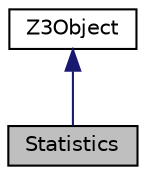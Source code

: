 digraph "Statistics"
{
  edge [fontname="Helvetica",fontsize="10",labelfontname="Helvetica",labelfontsize="10"];
  node [fontname="Helvetica",fontsize="10",shape=record];
  Node1 [label="Statistics",height=0.2,width=0.4,color="black", fillcolor="grey75", style="filled", fontcolor="black"];
  Node2 -> Node1 [dir="back",color="midnightblue",fontsize="10",style="solid",fontname="Helvetica"];
  Node2 [label="Z3Object",height=0.2,width=0.4,color="black", fillcolor="white", style="filled",URL="$classcom_1_1microsoft_1_1z3_1_1_z3_object.html"];
}
